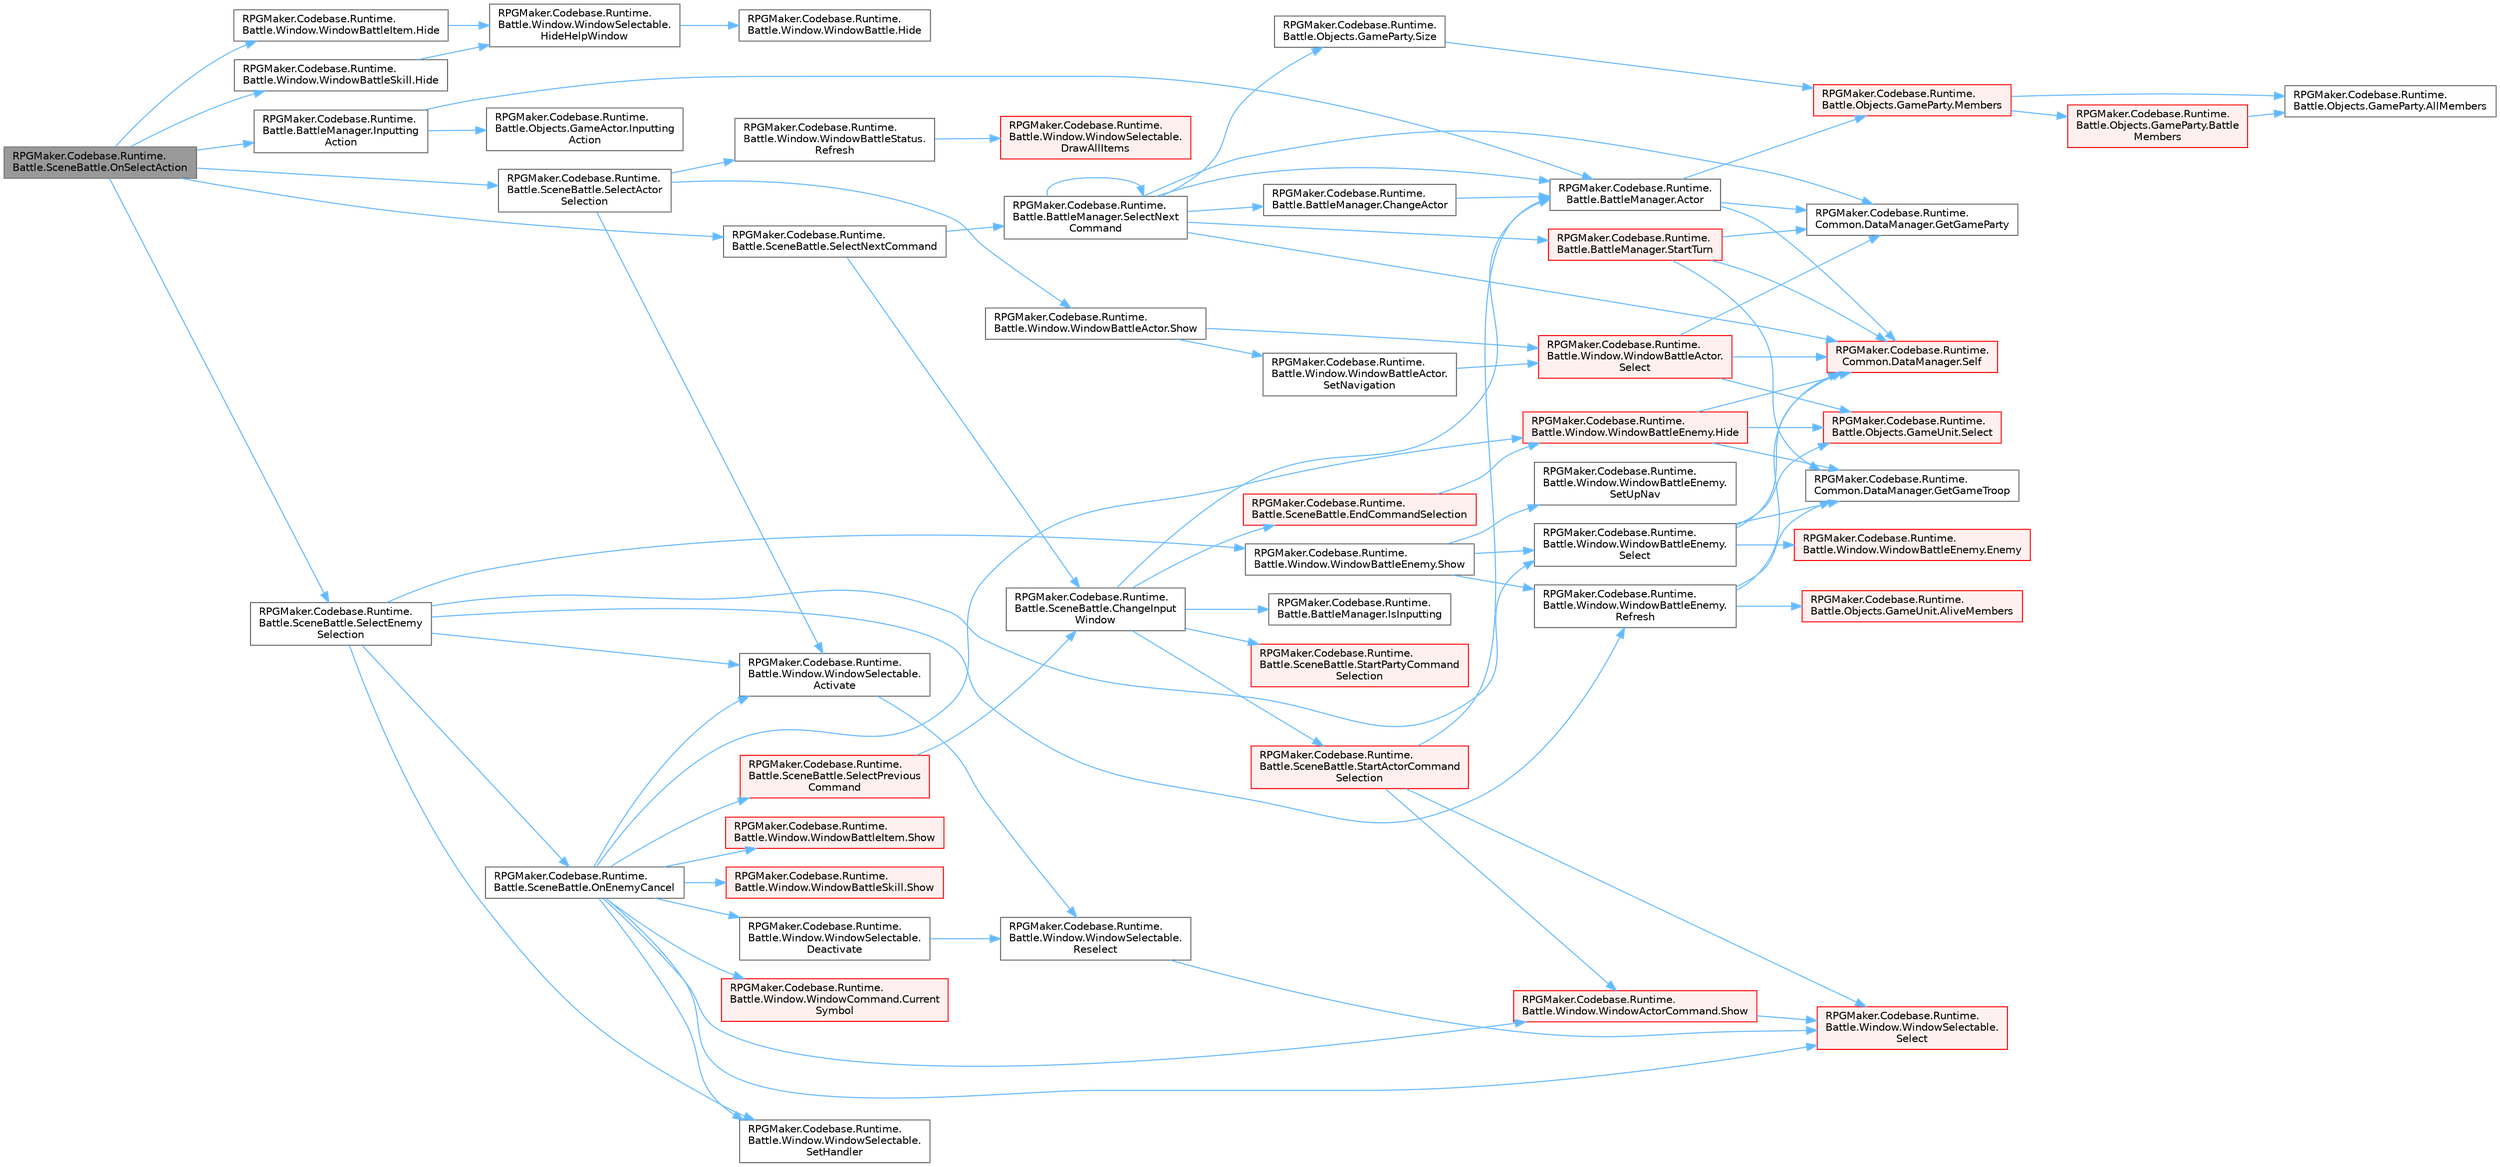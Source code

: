 digraph "RPGMaker.Codebase.Runtime.Battle.SceneBattle.OnSelectAction"
{
 // LATEX_PDF_SIZE
  bgcolor="transparent";
  edge [fontname=Helvetica,fontsize=10,labelfontname=Helvetica,labelfontsize=10];
  node [fontname=Helvetica,fontsize=10,shape=box,height=0.2,width=0.4];
  rankdir="LR";
  Node1 [id="Node000001",label="RPGMaker.Codebase.Runtime.\lBattle.SceneBattle.OnSelectAction",height=0.2,width=0.4,color="gray40", fillcolor="grey60", style="filled", fontcolor="black",tooltip="😁 アイテムかスキルが選択された時のハンドラ"];
  Node1 -> Node2 [id="edge1_Node000001_Node000002",color="steelblue1",style="solid",tooltip=" "];
  Node2 [id="Node000002",label="RPGMaker.Codebase.Runtime.\lBattle.Window.WindowBattleItem.Hide",height=0.2,width=0.4,color="grey40", fillcolor="white", style="filled",URL="$d1/d64/class_r_p_g_maker_1_1_codebase_1_1_runtime_1_1_battle_1_1_window_1_1_window_battle_item.html#a706cfebc301729afffd5130f81dfb35f",tooltip="😁 ウィンドウを非表示(閉じるわけではない)"];
  Node2 -> Node3 [id="edge2_Node000002_Node000003",color="steelblue1",style="solid",tooltip=" "];
  Node3 [id="Node000003",label="RPGMaker.Codebase.Runtime.\lBattle.Window.WindowSelectable.\lHideHelpWindow",height=0.2,width=0.4,color="grey40", fillcolor="white", style="filled",URL="$dd/d48/class_r_p_g_maker_1_1_codebase_1_1_runtime_1_1_battle_1_1_window_1_1_window_selectable.html#a78c659061f65b01825f01ae0040b1457",tooltip="😁 ヘルプウィンドウを非表示"];
  Node3 -> Node4 [id="edge3_Node000003_Node000004",color="steelblue1",style="solid",tooltip=" "];
  Node4 [id="Node000004",label="RPGMaker.Codebase.Runtime.\lBattle.Window.WindowBattle.Hide",height=0.2,width=0.4,color="grey40", fillcolor="white", style="filled",URL="$d1/d3a/class_r_p_g_maker_1_1_codebase_1_1_runtime_1_1_battle_1_1_window_1_1_window_battle.html#a9d17ffa21af7ce8e1ff44396e7e27078",tooltip="😁 ウィンドウを非表示(閉じるわけではない)"];
  Node1 -> Node5 [id="edge4_Node000001_Node000005",color="steelblue1",style="solid",tooltip=" "];
  Node5 [id="Node000005",label="RPGMaker.Codebase.Runtime.\lBattle.Window.WindowBattleSkill.Hide",height=0.2,width=0.4,color="grey40", fillcolor="white", style="filled",URL="$d4/d31/class_r_p_g_maker_1_1_codebase_1_1_runtime_1_1_battle_1_1_window_1_1_window_battle_skill.html#a6d5730315947c3ff6e171c340033f895",tooltip="😁 ウィンドウを非表示(閉じるわけではない)"];
  Node5 -> Node3 [id="edge5_Node000005_Node000003",color="steelblue1",style="solid",tooltip=" "];
  Node1 -> Node6 [id="edge6_Node000001_Node000006",color="steelblue1",style="solid",tooltip=" "];
  Node6 [id="Node000006",label="RPGMaker.Codebase.Runtime.\lBattle.BattleManager.Inputting\lAction",height=0.2,width=0.4,color="grey40", fillcolor="white", style="filled",URL="$d3/d0c/class_r_p_g_maker_1_1_codebase_1_1_runtime_1_1_battle_1_1_battle_manager.html#ab62b182ffea9521ab87f32a6074253e7",tooltip="😁 入力中のアクターのアクションを返す"];
  Node6 -> Node7 [id="edge7_Node000006_Node000007",color="steelblue1",style="solid",tooltip=" "];
  Node7 [id="Node000007",label="RPGMaker.Codebase.Runtime.\lBattle.BattleManager.Actor",height=0.2,width=0.4,color="grey40", fillcolor="white", style="filled",URL="$d3/d0c/class_r_p_g_maker_1_1_codebase_1_1_runtime_1_1_battle_1_1_battle_manager.html#af748afa09d64d252aac59c45f02b5a34",tooltip="😁 アクターを返す"];
  Node7 -> Node8 [id="edge8_Node000007_Node000008",color="steelblue1",style="solid",tooltip=" "];
  Node8 [id="Node000008",label="RPGMaker.Codebase.Runtime.\lCommon.DataManager.GetGameParty",height=0.2,width=0.4,color="grey40", fillcolor="white", style="filled",URL="$d5/d08/class_r_p_g_maker_1_1_codebase_1_1_runtime_1_1_common_1_1_data_manager.html#a51ad2669c15aba611fa704eb84001f8c",tooltip="😁 パーティー取得"];
  Node7 -> Node9 [id="edge9_Node000007_Node000009",color="steelblue1",style="solid",tooltip=" "];
  Node9 [id="Node000009",label="RPGMaker.Codebase.Runtime.\lBattle.Objects.GameParty.Members",height=0.2,width=0.4,color="red", fillcolor="#FFF0F0", style="filled",URL="$d7/db3/class_r_p_g_maker_1_1_codebase_1_1_runtime_1_1_battle_1_1_objects_1_1_game_party.html#ae6820419564b17670564aad1bf41ff29",tooltip="😁 戦闘中のバトラー生死問わず全て配列で返す"];
  Node9 -> Node10 [id="edge10_Node000009_Node000010",color="steelblue1",style="solid",tooltip=" "];
  Node10 [id="Node000010",label="RPGMaker.Codebase.Runtime.\lBattle.Objects.GameParty.AllMembers",height=0.2,width=0.4,color="grey40", fillcolor="white", style="filled",URL="$d7/db3/class_r_p_g_maker_1_1_codebase_1_1_runtime_1_1_battle_1_1_objects_1_1_game_party.html#a5ddba874c7edcee24070edc19331f21b",tooltip="😁 パーティの全アクターを配列で返す"];
  Node9 -> Node11 [id="edge11_Node000009_Node000011",color="steelblue1",style="solid",tooltip=" "];
  Node11 [id="Node000011",label="RPGMaker.Codebase.Runtime.\lBattle.Objects.GameParty.Battle\lMembers",height=0.2,width=0.4,color="red", fillcolor="#FFF0F0", style="filled",URL="$d7/db3/class_r_p_g_maker_1_1_codebase_1_1_runtime_1_1_battle_1_1_objects_1_1_game_party.html#ac5ac2ccd4638ad18d4033b71c57ba156",tooltip="😁 戦闘に参加する全アクターを配列で返す"];
  Node11 -> Node10 [id="edge12_Node000011_Node000010",color="steelblue1",style="solid",tooltip=" "];
  Node7 -> Node14 [id="edge13_Node000007_Node000014",color="steelblue1",style="solid",tooltip=" "];
  Node14 [id="Node000014",label="RPGMaker.Codebase.Runtime.\lCommon.DataManager.Self",height=0.2,width=0.4,color="red", fillcolor="#FFF0F0", style="filled",URL="$d5/d08/class_r_p_g_maker_1_1_codebase_1_1_runtime_1_1_common_1_1_data_manager.html#a8f0a40fd71fe0a873d1905e106299934",tooltip="😁 自身"];
  Node6 -> Node52 [id="edge14_Node000006_Node000052",color="steelblue1",style="solid",tooltip=" "];
  Node52 [id="Node000052",label="RPGMaker.Codebase.Runtime.\lBattle.Objects.GameActor.Inputting\lAction",height=0.2,width=0.4,color="grey40", fillcolor="white", style="filled",URL="$db/dfc/class_r_p_g_maker_1_1_codebase_1_1_runtime_1_1_battle_1_1_objects_1_1_game_actor.html#ac1efe0f0bab7e577e60254c972141a38",tooltip="😁 入力された行動を返す"];
  Node1 -> Node53 [id="edge15_Node000001_Node000053",color="steelblue1",style="solid",tooltip=" "];
  Node53 [id="Node000053",label="RPGMaker.Codebase.Runtime.\lBattle.SceneBattle.SelectActor\lSelection",height=0.2,width=0.4,color="grey40", fillcolor="white", style="filled",URL="$dd/d83/class_r_p_g_maker_1_1_codebase_1_1_runtime_1_1_battle_1_1_scene_battle.html#a5fec9703b5e00b6e4cfc9f9d1bf6a18d",tooltip="😁 [アクター]選択ウィンドウの準備"];
  Node53 -> Node54 [id="edge16_Node000053_Node000054",color="steelblue1",style="solid",tooltip=" "];
  Node54 [id="Node000054",label="RPGMaker.Codebase.Runtime.\lBattle.Window.WindowSelectable.\lActivate",height=0.2,width=0.4,color="grey40", fillcolor="white", style="filled",URL="$dd/d48/class_r_p_g_maker_1_1_codebase_1_1_runtime_1_1_battle_1_1_window_1_1_window_selectable.html#a743b97a02e9931a22b9f22a0893b2131",tooltip="😁 ウィンドウをアクティブにする"];
  Node54 -> Node55 [id="edge17_Node000054_Node000055",color="steelblue1",style="solid",tooltip=" "];
  Node55 [id="Node000055",label="RPGMaker.Codebase.Runtime.\lBattle.Window.WindowSelectable.\lReselect",height=0.2,width=0.4,color="grey40", fillcolor="white", style="filled",URL="$dd/d48/class_r_p_g_maker_1_1_codebase_1_1_runtime_1_1_battle_1_1_window_1_1_window_selectable.html#af7568e15ea2da07d708c1563466b47e7",tooltip="😁 項目の再選択"];
  Node55 -> Node56 [id="edge18_Node000055_Node000056",color="steelblue1",style="solid",tooltip=" "];
  Node56 [id="Node000056",label="RPGMaker.Codebase.Runtime.\lBattle.Window.WindowSelectable.\lSelect",height=0.2,width=0.4,color="red", fillcolor="#FFF0F0", style="filled",URL="$dd/d48/class_r_p_g_maker_1_1_codebase_1_1_runtime_1_1_battle_1_1_window_1_1_window_selectable.html#a8ba5cef6de0c004bbfa758250e4d8c1c",tooltip="😁 指定した番号の項目を選択"];
  Node53 -> Node62 [id="edge19_Node000053_Node000062",color="steelblue1",style="solid",tooltip=" "];
  Node62 [id="Node000062",label="RPGMaker.Codebase.Runtime.\lBattle.Window.WindowBattleStatus.\lRefresh",height=0.2,width=0.4,color="grey40", fillcolor="white", style="filled",URL="$d6/daf/class_r_p_g_maker_1_1_codebase_1_1_runtime_1_1_battle_1_1_window_1_1_window_battle_status.html#a70439cbca6aece19389538107a49150a",tooltip="😁 コンテンツの再描画"];
  Node62 -> Node63 [id="edge20_Node000062_Node000063",color="steelblue1",style="solid",tooltip=" "];
  Node63 [id="Node000063",label="RPGMaker.Codebase.Runtime.\lBattle.Window.WindowSelectable.\lDrawAllItems",height=0.2,width=0.4,color="red", fillcolor="#FFF0F0", style="filled",URL="$dd/d48/class_r_p_g_maker_1_1_codebase_1_1_runtime_1_1_battle_1_1_window_1_1_window_selectable.html#aa9835f3f31b359f6278457f316831655",tooltip="😁 全項目を描画"];
  Node53 -> Node67 [id="edge21_Node000053_Node000067",color="steelblue1",style="solid",tooltip=" "];
  Node67 [id="Node000067",label="RPGMaker.Codebase.Runtime.\lBattle.Window.WindowBattleActor.Show",height=0.2,width=0.4,color="grey40", fillcolor="white", style="filled",URL="$d9/dec/class_r_p_g_maker_1_1_codebase_1_1_runtime_1_1_battle_1_1_window_1_1_window_battle_actor.html#a94dd4e887b26889950e96037f3dbd775",tooltip="😁 ウィンドウを表示"];
  Node67 -> Node68 [id="edge22_Node000067_Node000068",color="steelblue1",style="solid",tooltip=" "];
  Node68 [id="Node000068",label="RPGMaker.Codebase.Runtime.\lBattle.Window.WindowBattleActor.\lSelect",height=0.2,width=0.4,color="red", fillcolor="#FFF0F0", style="filled",URL="$d9/dec/class_r_p_g_maker_1_1_codebase_1_1_runtime_1_1_battle_1_1_window_1_1_window_battle_actor.html#a00947fdbb0f3b295e78b75f844267ffb",tooltip="😁 指定した番号の項目を選択"];
  Node68 -> Node8 [id="edge23_Node000068_Node000008",color="steelblue1",style="solid",tooltip=" "];
  Node68 -> Node71 [id="edge24_Node000068_Node000071",color="steelblue1",style="solid",tooltip=" "];
  Node71 [id="Node000071",label="RPGMaker.Codebase.Runtime.\lBattle.Objects.GameUnit.Select",height=0.2,width=0.4,color="red", fillcolor="#FFF0F0", style="filled",URL="$d5/dd1/class_r_p_g_maker_1_1_codebase_1_1_runtime_1_1_battle_1_1_objects_1_1_game_unit.html#a882eb5e5880377d90624fd3cbd0cd720",tooltip="😁 指定されたバトラーを選択する"];
  Node68 -> Node14 [id="edge25_Node000068_Node000014",color="steelblue1",style="solid",tooltip=" "];
  Node67 -> Node73 [id="edge26_Node000067_Node000073",color="steelblue1",style="solid",tooltip=" "];
  Node73 [id="Node000073",label="RPGMaker.Codebase.Runtime.\lBattle.Window.WindowBattleActor.\lSetNavigation",height=0.2,width=0.4,color="grey40", fillcolor="white", style="filled",URL="$d9/dec/class_r_p_g_maker_1_1_codebase_1_1_runtime_1_1_battle_1_1_window_1_1_window_battle_actor.html#ae8722d75e1febd09c1e863bf257a6883",tooltip="😁 ナビゲーション設定"];
  Node73 -> Node68 [id="edge27_Node000073_Node000068",color="steelblue1",style="solid",tooltip=" "];
  Node1 -> Node74 [id="edge28_Node000001_Node000074",color="steelblue1",style="solid",tooltip=" "];
  Node74 [id="Node000074",label="RPGMaker.Codebase.Runtime.\lBattle.SceneBattle.SelectEnemy\lSelection",height=0.2,width=0.4,color="grey40", fillcolor="white", style="filled",URL="$dd/d83/class_r_p_g_maker_1_1_codebase_1_1_runtime_1_1_battle_1_1_scene_battle.html#adb30b60ce6472dae50e98402ec1c7c8a",tooltip="😁 [敵キャラ]選択ウィンドウの準備"];
  Node74 -> Node54 [id="edge29_Node000074_Node000054",color="steelblue1",style="solid",tooltip=" "];
  Node74 -> Node75 [id="edge30_Node000074_Node000075",color="steelblue1",style="solid",tooltip=" "];
  Node75 [id="Node000075",label="RPGMaker.Codebase.Runtime.\lBattle.SceneBattle.OnEnemyCancel",height=0.2,width=0.4,color="grey40", fillcolor="white", style="filled",URL="$dd/d83/class_r_p_g_maker_1_1_codebase_1_1_runtime_1_1_battle_1_1_scene_battle.html#a64705a2bc83d2639845713c7a389b8a3",tooltip="😁 [敵キャラ]選択ウィンドウで[キャンセル]が選択された時のハンドラ"];
  Node75 -> Node54 [id="edge31_Node000075_Node000054",color="steelblue1",style="solid",tooltip=" "];
  Node75 -> Node76 [id="edge32_Node000075_Node000076",color="steelblue1",style="solid",tooltip=" "];
  Node76 [id="Node000076",label="RPGMaker.Codebase.Runtime.\lBattle.Window.WindowCommand.Current\lSymbol",height=0.2,width=0.4,color="red", fillcolor="#FFF0F0", style="filled",URL="$da/dbf/class_r_p_g_maker_1_1_codebase_1_1_runtime_1_1_battle_1_1_window_1_1_window_command.html#a31dad1acadf9efafc83b88423d461d8d",tooltip="😁 現在のコマンド項目のシンボルを返す"];
  Node75 -> Node78 [id="edge33_Node000075_Node000078",color="steelblue1",style="solid",tooltip=" "];
  Node78 [id="Node000078",label="RPGMaker.Codebase.Runtime.\lBattle.Window.WindowSelectable.\lDeactivate",height=0.2,width=0.4,color="grey40", fillcolor="white", style="filled",URL="$dd/d48/class_r_p_g_maker_1_1_codebase_1_1_runtime_1_1_battle_1_1_window_1_1_window_selectable.html#a24e507f191e38d818b8b39d33054e689",tooltip="😁 非アクティブにする"];
  Node78 -> Node55 [id="edge34_Node000078_Node000055",color="steelblue1",style="solid",tooltip=" "];
  Node75 -> Node79 [id="edge35_Node000075_Node000079",color="steelblue1",style="solid",tooltip=" "];
  Node79 [id="Node000079",label="RPGMaker.Codebase.Runtime.\lBattle.Window.WindowBattleEnemy.Hide",height=0.2,width=0.4,color="red", fillcolor="#FFF0F0", style="filled",URL="$d6/dc5/class_r_p_g_maker_1_1_codebase_1_1_runtime_1_1_battle_1_1_window_1_1_window_battle_enemy.html#a8226ff2a4872613958108e4ce46feea4",tooltip="😁 ウィンドウを非表示(閉じるわけではない)"];
  Node79 -> Node80 [id="edge36_Node000079_Node000080",color="steelblue1",style="solid",tooltip=" "];
  Node80 [id="Node000080",label="RPGMaker.Codebase.Runtime.\lCommon.DataManager.GetGameTroop",height=0.2,width=0.4,color="grey40", fillcolor="white", style="filled",URL="$d5/d08/class_r_p_g_maker_1_1_codebase_1_1_runtime_1_1_common_1_1_data_manager.html#a56d452c7dcdd02511b8999a3cdde268a",tooltip="😁 部隊取得"];
  Node79 -> Node71 [id="edge37_Node000079_Node000071",color="steelblue1",style="solid",tooltip=" "];
  Node79 -> Node14 [id="edge38_Node000079_Node000014",color="steelblue1",style="solid",tooltip=" "];
  Node75 -> Node56 [id="edge39_Node000075_Node000056",color="steelblue1",style="solid",tooltip=" "];
  Node75 -> Node82 [id="edge40_Node000075_Node000082",color="steelblue1",style="solid",tooltip=" "];
  Node82 [id="Node000082",label="RPGMaker.Codebase.Runtime.\lBattle.SceneBattle.SelectPrevious\lCommand",height=0.2,width=0.4,color="red", fillcolor="#FFF0F0", style="filled",URL="$dd/d83/class_r_p_g_maker_1_1_codebase_1_1_runtime_1_1_battle_1_1_scene_battle.html#ae66c1bae9ae74ecbb99d3af5856d8cbc",tooltip="😁 ひとつ前のコマンドを選択"];
  Node82 -> Node83 [id="edge41_Node000082_Node000083",color="steelblue1",style="solid",tooltip=" "];
  Node83 [id="Node000083",label="RPGMaker.Codebase.Runtime.\lBattle.SceneBattle.ChangeInput\lWindow",height=0.2,width=0.4,color="grey40", fillcolor="white", style="filled",URL="$dd/d83/class_r_p_g_maker_1_1_codebase_1_1_runtime_1_1_battle_1_1_scene_battle.html#af9ea7537c5f6dcfd13cb79e50c5a680c",tooltip="😁 [パーティ]か[アクター]のコマンドウィンドウの選択、非選択を状態に応じて切り替え"];
  Node83 -> Node7 [id="edge42_Node000083_Node000007",color="steelblue1",style="solid",tooltip=" "];
  Node83 -> Node84 [id="edge43_Node000083_Node000084",color="steelblue1",style="solid",tooltip=" "];
  Node84 [id="Node000084",label="RPGMaker.Codebase.Runtime.\lBattle.SceneBattle.EndCommandSelection",height=0.2,width=0.4,color="red", fillcolor="#FFF0F0", style="filled",URL="$dd/d83/class_r_p_g_maker_1_1_codebase_1_1_runtime_1_1_battle_1_1_scene_battle.html#affafb7b742050989eda4fb190fb90a17",tooltip="😁 コマンド選択の終了処理"];
  Node84 -> Node79 [id="edge44_Node000084_Node000079",color="steelblue1",style="solid",tooltip=" "];
  Node83 -> Node90 [id="edge45_Node000083_Node000090",color="steelblue1",style="solid",tooltip=" "];
  Node90 [id="Node000090",label="RPGMaker.Codebase.Runtime.\lBattle.BattleManager.IsInputting",height=0.2,width=0.4,color="grey40", fillcolor="white", style="filled",URL="$d3/d0c/class_r_p_g_maker_1_1_codebase_1_1_runtime_1_1_battle_1_1_battle_manager.html#a8accff5d890005d2168fa1529df97355",tooltip="😁 入力中か"];
  Node83 -> Node91 [id="edge46_Node000083_Node000091",color="steelblue1",style="solid",tooltip=" "];
  Node91 [id="Node000091",label="RPGMaker.Codebase.Runtime.\lBattle.SceneBattle.StartActorCommand\lSelection",height=0.2,width=0.4,color="red", fillcolor="#FFF0F0", style="filled",URL="$dd/d83/class_r_p_g_maker_1_1_codebase_1_1_runtime_1_1_battle_1_1_scene_battle.html#a3f66aa45a944ad066eab9284925cac95",tooltip="😁 [アクター]コマンドの選択開始"];
  Node91 -> Node7 [id="edge47_Node000091_Node000007",color="steelblue1",style="solid",tooltip=" "];
  Node91 -> Node56 [id="edge48_Node000091_Node000056",color="steelblue1",style="solid",tooltip=" "];
  Node91 -> Node147 [id="edge49_Node000091_Node000147",color="steelblue1",style="solid",tooltip=" "];
  Node147 [id="Node000147",label="RPGMaker.Codebase.Runtime.\lBattle.Window.WindowActorCommand.Show",height=0.2,width=0.4,color="red", fillcolor="#FFF0F0", style="filled",URL="$d3/d67/class_r_p_g_maker_1_1_codebase_1_1_runtime_1_1_battle_1_1_window_1_1_window_actor_command.html#aa4a753b56c8a2d6084cd912b1135d6a5",tooltip="😁 ウィンドウを表示"];
  Node147 -> Node56 [id="edge50_Node000147_Node000056",color="steelblue1",style="solid",tooltip=" "];
  Node83 -> Node148 [id="edge51_Node000083_Node000148",color="steelblue1",style="solid",tooltip=" "];
  Node148 [id="Node000148",label="RPGMaker.Codebase.Runtime.\lBattle.SceneBattle.StartPartyCommand\lSelection",height=0.2,width=0.4,color="red", fillcolor="#FFF0F0", style="filled",URL="$dd/d83/class_r_p_g_maker_1_1_codebase_1_1_runtime_1_1_battle_1_1_scene_battle.html#acdbf5717da5a7afd88a2652c40f1ba61",tooltip="😁 [パーティ]コマンドの選択開始"];
  Node75 -> Node157 [id="edge52_Node000075_Node000157",color="steelblue1",style="solid",tooltip=" "];
  Node157 [id="Node000157",label="RPGMaker.Codebase.Runtime.\lBattle.Window.WindowSelectable.\lSetHandler",height=0.2,width=0.4,color="grey40", fillcolor="white", style="filled",URL="$dd/d48/class_r_p_g_maker_1_1_codebase_1_1_runtime_1_1_battle_1_1_window_1_1_window_selectable.html#af5beeb33511e97477fe8ca1e2391c93a",tooltip="😁 ハンドラを設定"];
  Node75 -> Node147 [id="edge53_Node000075_Node000147",color="steelblue1",style="solid",tooltip=" "];
  Node75 -> Node158 [id="edge54_Node000075_Node000158",color="steelblue1",style="solid",tooltip=" "];
  Node158 [id="Node000158",label="RPGMaker.Codebase.Runtime.\lBattle.Window.WindowBattleItem.Show",height=0.2,width=0.4,color="red", fillcolor="#FFF0F0", style="filled",URL="$d1/d64/class_r_p_g_maker_1_1_codebase_1_1_runtime_1_1_battle_1_1_window_1_1_window_battle_item.html#ad2a58a55bf698eba74faa82e34a1d811",tooltip="😁 ウィンドウを表示"];
  Node75 -> Node162 [id="edge55_Node000075_Node000162",color="steelblue1",style="solid",tooltip=" "];
  Node162 [id="Node000162",label="RPGMaker.Codebase.Runtime.\lBattle.Window.WindowBattleSkill.Show",height=0.2,width=0.4,color="red", fillcolor="#FFF0F0", style="filled",URL="$d4/d31/class_r_p_g_maker_1_1_codebase_1_1_runtime_1_1_battle_1_1_window_1_1_window_battle_skill.html#ac67116f21edd84b097c4a4a1b04bce48",tooltip="😁 ウィンドウを表示"];
  Node74 -> Node165 [id="edge56_Node000074_Node000165",color="steelblue1",style="solid",tooltip=" "];
  Node165 [id="Node000165",label="RPGMaker.Codebase.Runtime.\lBattle.Window.WindowBattleEnemy.\lRefresh",height=0.2,width=0.4,color="grey40", fillcolor="white", style="filled",URL="$d6/dc5/class_r_p_g_maker_1_1_codebase_1_1_runtime_1_1_battle_1_1_window_1_1_window_battle_enemy.html#a730dbdc4b687148cde2d8235ae4e8f5f",tooltip="😁 コンテンツの再描画"];
  Node165 -> Node166 [id="edge57_Node000165_Node000166",color="steelblue1",style="solid",tooltip=" "];
  Node166 [id="Node000166",label="RPGMaker.Codebase.Runtime.\lBattle.Objects.GameUnit.AliveMembers",height=0.2,width=0.4,color="red", fillcolor="#FFF0F0", style="filled",URL="$d5/dd1/class_r_p_g_maker_1_1_codebase_1_1_runtime_1_1_battle_1_1_objects_1_1_game_unit.html#a99688263aa8ddd44650be52e147f9f7a",tooltip="😁 生存しているバトラーを配列で返す"];
  Node165 -> Node80 [id="edge58_Node000165_Node000080",color="steelblue1",style="solid",tooltip=" "];
  Node165 -> Node14 [id="edge59_Node000165_Node000014",color="steelblue1",style="solid",tooltip=" "];
  Node74 -> Node167 [id="edge60_Node000074_Node000167",color="steelblue1",style="solid",tooltip=" "];
  Node167 [id="Node000167",label="RPGMaker.Codebase.Runtime.\lBattle.Window.WindowBattleEnemy.\lSelect",height=0.2,width=0.4,color="grey40", fillcolor="white", style="filled",URL="$d6/dc5/class_r_p_g_maker_1_1_codebase_1_1_runtime_1_1_battle_1_1_window_1_1_window_battle_enemy.html#a657020bb09abdab9303255926e87c0c7",tooltip="😁 指定した番号の項目を選択"];
  Node167 -> Node168 [id="edge61_Node000167_Node000168",color="steelblue1",style="solid",tooltip=" "];
  Node168 [id="Node000168",label="RPGMaker.Codebase.Runtime.\lBattle.Window.WindowBattleEnemy.Enemy",height=0.2,width=0.4,color="red", fillcolor="#FFF0F0", style="filled",URL="$d6/dc5/class_r_p_g_maker_1_1_codebase_1_1_runtime_1_1_battle_1_1_window_1_1_window_battle_enemy.html#aff0e8436c8f8dbc88bf4a4987939fa0e",tooltip="😁 選択中の[敵キャラ]を返す"];
  Node167 -> Node80 [id="edge62_Node000167_Node000080",color="steelblue1",style="solid",tooltip=" "];
  Node167 -> Node71 [id="edge63_Node000167_Node000071",color="steelblue1",style="solid",tooltip=" "];
  Node167 -> Node14 [id="edge64_Node000167_Node000014",color="steelblue1",style="solid",tooltip=" "];
  Node74 -> Node157 [id="edge65_Node000074_Node000157",color="steelblue1",style="solid",tooltip=" "];
  Node74 -> Node169 [id="edge66_Node000074_Node000169",color="steelblue1",style="solid",tooltip=" "];
  Node169 [id="Node000169",label="RPGMaker.Codebase.Runtime.\lBattle.Window.WindowBattleEnemy.Show",height=0.2,width=0.4,color="grey40", fillcolor="white", style="filled",URL="$d6/dc5/class_r_p_g_maker_1_1_codebase_1_1_runtime_1_1_battle_1_1_window_1_1_window_battle_enemy.html#af56be249205601dccb91d340ca2dc37e",tooltip="😁 ウィンドウを表示"];
  Node169 -> Node165 [id="edge67_Node000169_Node000165",color="steelblue1",style="solid",tooltip=" "];
  Node169 -> Node167 [id="edge68_Node000169_Node000167",color="steelblue1",style="solid",tooltip=" "];
  Node169 -> Node170 [id="edge69_Node000169_Node000170",color="steelblue1",style="solid",tooltip=" "];
  Node170 [id="Node000170",label="RPGMaker.Codebase.Runtime.\lBattle.Window.WindowBattleEnemy.\lSetUpNav",height=0.2,width=0.4,color="grey40", fillcolor="white", style="filled",URL="$d6/dc5/class_r_p_g_maker_1_1_codebase_1_1_runtime_1_1_battle_1_1_window_1_1_window_battle_enemy.html#a9eb7a106f3460bac1df45515e78d6817",tooltip="😁 ナビゲーション設定"];
  Node1 -> Node171 [id="edge70_Node000001_Node000171",color="steelblue1",style="solid",tooltip=" "];
  Node171 [id="Node000171",label="RPGMaker.Codebase.Runtime.\lBattle.SceneBattle.SelectNextCommand",height=0.2,width=0.4,color="grey40", fillcolor="white", style="filled",URL="$dd/d83/class_r_p_g_maker_1_1_codebase_1_1_runtime_1_1_battle_1_1_scene_battle.html#ad0ea7805a4a4e914a861ac725db87088",tooltip="😁 ひとつ先のコマンドを選択"];
  Node171 -> Node83 [id="edge71_Node000171_Node000083",color="steelblue1",style="solid",tooltip=" "];
  Node171 -> Node172 [id="edge72_Node000171_Node000172",color="steelblue1",style="solid",tooltip=" "];
  Node172 [id="Node000172",label="RPGMaker.Codebase.Runtime.\lBattle.BattleManager.SelectNext\lCommand",height=0.2,width=0.4,color="grey40", fillcolor="white", style="filled",URL="$d3/d0c/class_r_p_g_maker_1_1_codebase_1_1_runtime_1_1_battle_1_1_battle_manager.html#a26f0156835fcf28f9d31ae8d51ec56a2",tooltip="😁 ひとつ先のコマンドを選択"];
  Node172 -> Node7 [id="edge73_Node000172_Node000007",color="steelblue1",style="solid",tooltip=" "];
  Node172 -> Node156 [id="edge74_Node000172_Node000156",color="steelblue1",style="solid",tooltip=" "];
  Node156 [id="Node000156",label="RPGMaker.Codebase.Runtime.\lBattle.BattleManager.ChangeActor",height=0.2,width=0.4,color="grey40", fillcolor="white", style="filled",URL="$d3/d0c/class_r_p_g_maker_1_1_codebase_1_1_runtime_1_1_battle_1_1_battle_manager.html#a32c76eab483ba48335e6e21931d7432d",tooltip="😁 アクターの変更"];
  Node156 -> Node7 [id="edge75_Node000156_Node000007",color="steelblue1",style="solid",tooltip=" "];
  Node172 -> Node8 [id="edge76_Node000172_Node000008",color="steelblue1",style="solid",tooltip=" "];
  Node172 -> Node172 [id="edge77_Node000172_Node000172",color="steelblue1",style="solid",tooltip=" "];
  Node172 -> Node14 [id="edge78_Node000172_Node000014",color="steelblue1",style="solid",tooltip=" "];
  Node172 -> Node173 [id="edge79_Node000172_Node000173",color="steelblue1",style="solid",tooltip=" "];
  Node173 [id="Node000173",label="RPGMaker.Codebase.Runtime.\lBattle.Objects.GameParty.Size",height=0.2,width=0.4,color="grey40", fillcolor="white", style="filled",URL="$d7/db3/class_r_p_g_maker_1_1_codebase_1_1_runtime_1_1_battle_1_1_objects_1_1_game_party.html#a1e9922a7822b35783ad0f91f8a42a566",tooltip="😁 パーティメンバーの数を返す"];
  Node173 -> Node9 [id="edge80_Node000173_Node000009",color="steelblue1",style="solid",tooltip=" "];
  Node172 -> Node174 [id="edge81_Node000172_Node000174",color="steelblue1",style="solid",tooltip=" "];
  Node174 [id="Node000174",label="RPGMaker.Codebase.Runtime.\lBattle.BattleManager.StartTurn",height=0.2,width=0.4,color="red", fillcolor="#FFF0F0", style="filled",URL="$d3/d0c/class_r_p_g_maker_1_1_codebase_1_1_runtime_1_1_battle_1_1_battle_manager.html#aa7603d6b80b054ac4a549e63d312f52d",tooltip="😁 ターン開始"];
  Node174 -> Node8 [id="edge82_Node000174_Node000008",color="steelblue1",style="solid",tooltip=" "];
  Node174 -> Node80 [id="edge83_Node000174_Node000080",color="steelblue1",style="solid",tooltip=" "];
  Node174 -> Node14 [id="edge84_Node000174_Node000014",color="steelblue1",style="solid",tooltip=" "];
}
